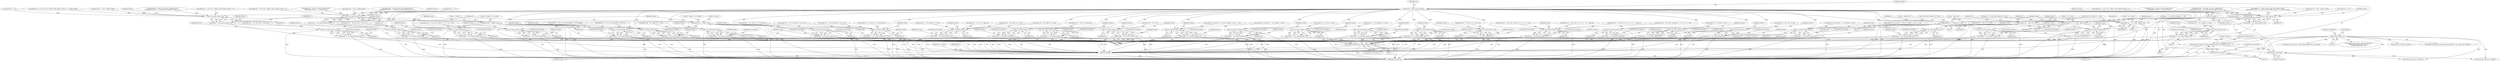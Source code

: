 digraph "0_radare2_f41e941341e44aa86edd4483c4487ec09a074257@API" {
"1000363" [label="(Call,strasm = strdup (op->buf_asm))"];
"1000365" [label="(Call,strdup (op->buf_asm))"];
"1000348" [label="(Call,strncpy (op->buf_asm, dalvik_opcodes[i].name, sizeof (op->buf_asm) - 1))"];
"1000155" [label="(Call,op->buf_asm[0] = 0)"];
"1000357" [label="(Call,sizeof (op->buf_asm) - 1)"];
"1000409" [label="(Call,r_str_concat (strasm, str))"];
"1000407" [label="(Call,strasm = r_str_concat (strasm, str))"];
"1002026" [label="(Call,strncpy (op->buf_asm, strasm, sizeof (op->buf_asm) - 1))"];
"1002088" [label="(Call,free (strasm))"];
"1000439" [label="(Call,r_str_concat (strasm, str))"];
"1000437" [label="(Call,strasm = r_str_concat (strasm, str))"];
"1000473" [label="(Call,r_str_concat (strasm, str))"];
"1000471" [label="(Call,strasm = r_str_concat (strasm, str))"];
"1000491" [label="(Call,r_str_concat (strasm, str))"];
"1000489" [label="(Call,strasm = r_str_concat (strasm, str))"];
"1000519" [label="(Call,r_str_concat (strasm, str))"];
"1000517" [label="(Call,strasm = r_str_concat (strasm, str))"];
"1000551" [label="(Call,r_str_concat (strasm, str))"];
"1000549" [label="(Call,strasm = r_str_concat (strasm, str))"];
"1000614" [label="(Call,r_str_concat (strasm, str))"];
"1000612" [label="(Call,strasm = r_str_concat (strasm, str))"];
"1000669" [label="(Call,r_str_concat (strasm, str))"];
"1000667" [label="(Call,strasm = r_str_concat (strasm, str))"];
"1000747" [label="(Call,r_str_concat (strasm, str))"];
"1000745" [label="(Call,strasm = r_str_concat (strasm, str))"];
"1000781" [label="(Call,r_str_concat (strasm, str))"];
"1000779" [label="(Call,strasm = r_str_concat (strasm, str))"];
"1000815" [label="(Call,r_str_concat (strasm, str))"];
"1000813" [label="(Call,strasm = r_str_concat (strasm, str))"];
"1000855" [label="(Call,r_str_concat (strasm, str))"];
"1000853" [label="(Call,strasm = r_str_concat (strasm, str))"];
"1000869" [label="(Call,r_str_concat (strasm, str))"];
"1000867" [label="(Call,strasm = r_str_concat (strasm, str))"];
"1000889" [label="(Call,r_str_concat (strasm, str))"];
"1000887" [label="(Call,strasm = r_str_concat (strasm, str))"];
"1000916" [label="(Call,r_str_concat (strasm, str))"];
"1000914" [label="(Call,strasm = r_str_concat (strasm, str))"];
"1000948" [label="(Call,r_str_concat (strasm, str))"];
"1000946" [label="(Call,strasm = r_str_concat (strasm, str))"];
"1000984" [label="(Call,r_str_concat (strasm, str))"];
"1000982" [label="(Call,strasm = r_str_concat (strasm, str))"];
"1001023" [label="(Call,r_str_concat (strasm, str))"];
"1001021" [label="(Call,strasm = r_str_concat (strasm, str))"];
"1001139" [label="(Call,r_str_concat (strasm, str))"];
"1001137" [label="(Call,strasm = r_str_concat (strasm, str))"];
"1001148" [label="(Call,r_str_concat (strasm, str))"];
"1001146" [label="(Call,strasm = r_str_concat (strasm, str))"];
"1001142" [label="(Call,sprintf (str, \", [%04x]\", vB))"];
"1001195" [label="(Call,r_str_concat (strasm, str))"];
"1001193" [label="(Call,strasm = r_str_concat (strasm, str))"];
"1001310" [label="(Call,r_str_concat (strasm, str))"];
"1001308" [label="(Call,strasm = r_str_concat (strasm, str))"];
"1001319" [label="(Call,r_str_concat (strasm, str))"];
"1001317" [label="(Call,strasm = r_str_concat (strasm, str))"];
"1001313" [label="(Call,sprintf (str, \", [%04x]\", vB))"];
"1001436" [label="(Call,r_str_concat (strasm, str))"];
"1001434" [label="(Call,strasm = r_str_concat (strasm, str))"];
"1001496" [label="(Call,r_str_concat (strasm, str))"];
"1001494" [label="(Call,strasm = r_str_concat (strasm, str))"];
"1001540" [label="(Call,r_str_concat (strasm, str))"];
"1001538" [label="(Call,strasm = r_str_concat (strasm, str))"];
"1001635" [label="(Call,r_str_concat (strasm, str))"];
"1001633" [label="(Call,strasm = r_str_concat (strasm, str))"];
"1001693" [label="(Call,r_str_concat (strasm, str))"];
"1001691" [label="(Call,strasm = r_str_concat (strasm, str))"];
"1001800" [label="(Call,r_str_concat (strasm, str))"];
"1001798" [label="(Call,strasm = r_str_concat (strasm, str))"];
"1001948" [label="(Call,r_str_concat (strasm, str))"];
"1001946" [label="(Call,strasm = r_str_concat (strasm, str))"];
"1002002" [label="(Call,r_str_concat (strasm, str))"];
"1002000" [label="(Call,strasm = r_str_concat (strasm, str))"];
"1001967" [label="(Call,sprintf (str, \", %s ; 0x%x\", flag_str, vB))"];
"1001974" [label="(Call,sprintf (str, \", class+%i\", vB))"];
"1001989" [label="(Call,sprintf (str, \", %s ; 0x%x\", flag_str, vB))"];
"1001996" [label="(Call,sprintf (str, \", method+%i\", vB))"];
"1002015" [label="(Call,free (strasm))"];
"1000919" [label="(ControlStructure,break;)"];
"1001969" [label="(Literal,\", %s ; 0x%x\")"];
"1001196" [label="(Identifier,strasm)"];
"1000784" [label="(ControlStructure,break;)"];
"1000349" [label="(Call,op->buf_asm)"];
"1000362" [label="(Literal,1)"];
"1001695" [label="(Identifier,str)"];
"1000522" [label="(ControlStructure,break;)"];
"1000212" [label="(Call,sprintf (op->buf_asm, \"packed-switch-payload %d, %d\", array_size, first_key))"];
"1001319" [label="(Call,r_str_concat (strasm, str))"];
"1001976" [label="(Literal,\", class+%i\")"];
"1001144" [label="(Literal,\", [%04x]\")"];
"1002027" [label="(Call,op->buf_asm)"];
"1001197" [label="(Identifier,str)"];
"1001138" [label="(Identifier,strasm)"];
"1002025" [label="(Block,)"];
"1000671" [label="(Identifier,str)"];
"1001137" [label="(Call,strasm = r_str_concat (strasm, str))"];
"1001498" [label="(Identifier,str)"];
"1001436" [label="(Call,r_str_concat (strasm, str))"];
"1000817" [label="(Identifier,str)"];
"1000156" [label="(Call,op->buf_asm[0])"];
"1000858" [label="(ControlStructure,break;)"];
"1001992" [label="(Identifier,flag_str)"];
"1000855" [label="(Call,r_str_concat (strasm, str))"];
"1000494" [label="(ControlStructure,break;)"];
"1000747" [label="(Call,r_str_concat (strasm, str))"];
"1001025" [label="(Identifier,str)"];
"1001211" [label="(Call,vB = (buf[3] << 8) | buf[2])"];
"1001480" [label="(Call,sprintf (str, \" v%i, v%i, [obj+%04x]\", vA, vB, vC))"];
"1000441" [label="(Identifier,str)"];
"1002092" [label="(MethodReturn,static int)"];
"1001314" [label="(Identifier,str)"];
"1000410" [label="(Identifier,strasm)"];
"1000402" [label="(Call,sprintf (str, \" v%i, v%i\", vA, vB))"];
"1001970" [label="(Identifier,flag_str)"];
"1001997" [label="(Identifier,str)"];
"1001315" [label="(Literal,\", [%04x]\")"];
"1000950" [label="(Identifier,str)"];
"1001316" [label="(Identifier,vB)"];
"1001755" [label="(Call,sprintf (str, \" {v%i..v%i}, class+%i\", vC, vC + vA - 1, vB))"];
"1001320" [label="(Identifier,strasm)"];
"1001437" [label="(Identifier,strasm)"];
"1000814" [label="(Identifier,strasm)"];
"1000867" [label="(Call,strasm = r_str_concat (strasm, str))"];
"1001310" [label="(Call,r_str_concat (strasm, str))"];
"1000948" [label="(Call,r_str_concat (strasm, str))"];
"1000982" [label="(Call,strasm = r_str_concat (strasm, str))"];
"1000780" [label="(Identifier,strasm)"];
"1001195" [label="(Call,r_str_concat (strasm, str))"];
"1000946" [label="(Call,strasm = r_str_concat (strasm, str))"];
"1001602" [label="(Call,sprintf (str, \" v%i, v%i, class+%i\", vA, vB, vC))"];
"1000818" [label="(ControlStructure,break;)"];
"1001694" [label="(Identifier,strasm)"];
"1001405" [label="(Call,sprintf (str, \" v%i, %s\", vA, flag_str))"];
"1001943" [label="(Call,sprintf (str, \" {}\"))"];
"1000669" [label="(Call,r_str_concat (strasm, str))"];
"1000985" [label="(Identifier,strasm)"];
"1002004" [label="(Identifier,str)"];
"1000887" [label="(Call,strasm = r_str_concat (strasm, str))"];
"1002051" [label="(Call,strcpy (op->buf_asm , \"invalid\"))"];
"1000352" [label="(Call,dalvik_opcodes[i].name)"];
"1001949" [label="(Identifier,strasm)"];
"1001974" [label="(Call,sprintf (str, \", class+%i\", vB))"];
"1001801" [label="(Identifier,strasm)"];
"1001024" [label="(Identifier,strasm)"];
"1001696" [label="(ControlStructure,break;)"];
"1001434" [label="(Call,strasm = r_str_concat (strasm, str))"];
"1001037" [label="(Call,vB = (buf[3] << 8) | buf[2])"];
"1000512" [label="(Call,sprintf (str, \" v%i, %#x\", vA, vB))"];
"1000983" [label="(Identifier,strasm)"];
"1001140" [label="(Identifier,strasm)"];
"1001275" [label="(Call,sprintf (str, \" {v%i, v%i, v%i, v%i}\", buf[4] & 0x0f,\n \t\t\t\t\t\t(buf[4] & 0xf0) >> 4, buf[5] & 0x0f, (buf[5] & 0xf0) >> 4))"];
"1001743" [label="(Call,sprintf (str, \" {v%i..v%i}, %s\", vC, vC + vA - 1, flag_str))"];
"1000247" [label="(Call,sprintf (op->buf_asm, \"sparse-switch-payload %d\", array_size))"];
"1000617" [label="(ControlStructure,break;)"];
"1001311" [label="(Identifier,strasm)"];
"1002005" [label="(ControlStructure,break;)"];
"1000473" [label="(Call,r_str_concat (strasm, str))"];
"1000593" [label="(Call,snprintf (str, sizeof (str), \" v%i:v%i, 0x%08x\", vA, vA + 1, vB))"];
"1001142" [label="(Call,sprintf (str, \", [%04x]\", vB))"];
"1001539" [label="(Identifier,strasm)"];
"1001309" [label="(Identifier,strasm)"];
"1001973" [label="(Block,)"];
"1002089" [label="(Identifier,strasm)"];
"1000947" [label="(Identifier,strasm)"];
"1001021" [label="(Call,strasm = r_str_concat (strasm, str))"];
"1001304" [label="(Call,sprintf (str, \" {}\"))"];
"1001105" [label="(Call,sprintf (str, \" {v%i, v%i, v%i, v%i}\", buf[4] & 0x0f,\n \t\t\t\t\t\t(buf[4] & 0xf0) >> 4, buf[5] & 0x0f, (buf[5] & 0xf0) >> 4))"];
"1001841" [label="(Call,sprintf (str, \" {v%i, v%i}\", buf[4] & 0x0f, (buf[4] & 0xf0) >> 4))"];
"1001633" [label="(Call,strasm = r_str_concat (strasm, str))"];
"1000890" [label="(Identifier,strasm)"];
"1001318" [label="(Identifier,strasm)"];
"1001151" [label="(ControlStructure,break;)"];
"1002002" [label="(Call,r_str_concat (strasm, str))"];
"1000605" [label="(Call,snprintf (str, sizeof (str), \" v%i, 0x%08x\", vA, vB))"];
"1001692" [label="(Identifier,strasm)"];
"1002001" [label="(Identifier,strasm)"];
"1000340" [label="(Call,strasm = NULL)"];
"1000520" [label="(Identifier,strasm)"];
"1000432" [label="(Call,sprintf (str, \" v%i, v%i\", vA, vB))"];
"1000161" [label="(Literal,0)"];
"1001022" [label="(Identifier,strasm)"];
"1001435" [label="(Identifier,strasm)"];
"1000672" [label="(ControlStructure,break;)"];
"1000309" [label="(Call,snprintf (op->buf_asm, sizeof (op->buf_asm),\n\t\t\t\t\t\"fill-array-data-payload %d, %d\",\n\t\t\t\t\telem_width, array_size))"];
"1001693" [label="(Call,r_str_concat (strasm, str))"];
"1000816" [label="(Identifier,strasm)"];
"1000492" [label="(Identifier,strasm)"];
"1000918" [label="(Identifier,str)"];
"1001398" [label="(Call,sprintf (str, \" v%i, class+%i\", vA, vB))"];
"1001776" [label="(Call,sprintf (str, \" {v%i..v%i}, %s\", vC, vC + vA - 1, flag_str))"];
"1000853" [label="(Call,strasm = r_str_concat (strasm, str))"];
"1000489" [label="(Call,strasm = r_str_concat (strasm, str))"];
"1000544" [label="(Call,sprintf (str, \" v%i, %#04hx\", vA, sB))"];
"1000917" [label="(Identifier,strasm)"];
"1001858" [label="(Call,sprintf (str, \" {v%i, v%i, v%i}\", buf[4] & 0x0f,\n \t\t\t\t\t\t\t(buf[4] & 0xf0) >> 4, buf[5] & 0x0f))"];
"1002040" [label="(Identifier,op)"];
"1001798" [label="(Call,strasm = r_str_concat (strasm, str))"];
"1000872" [label="(ControlStructure,break;)"];
"1001494" [label="(Call,strasm = r_str_concat (strasm, str))"];
"1000847" [label="(Call,sprintf (str, \" v%i, v%i, %#x\", vA, vB, vC))"];
"1001996" [label="(Call,sprintf (str, \", method+%i\", vB))"];
"1002010" [label="(Call,strcpy (op->buf_asm, \"invalid \"))"];
"1001989" [label="(Call,sprintf (str, \", %s ; 0x%x\", flag_str, vB))"];
"1000407" [label="(Call,strasm = r_str_concat (strasm, str))"];
"1001800" [label="(Call,r_str_concat (strasm, str))"];
"1001066" [label="(Call,sprintf (str, \" {v%i, v%i}\", buf[4] & 0x0f, (buf[4] & 0xf0) >> 4))"];
"1000869" [label="(Call,r_str_concat (strasm, str))"];
"1001803" [label="(ControlStructure,break;)"];
"1001993" [label="(Identifier,vB)"];
"1001236" [label="(Call,sprintf (str, \" {v%i, v%i}\", buf[4] & 0x0f, (buf[4] & 0xf0) >> 4))"];
"1000365" [label="(Call,strdup (op->buf_asm))"];
"1002003" [label="(Identifier,strasm)"];
"1000438" [label="(Identifier,strasm)"];
"1000614" [label="(Call,r_str_concat (strasm, str))"];
"1000807" [label="(Call,sprintf (str, \" v%i, v%i, %#x\", vA, vB, vC))"];
"1001134" [label="(Call,sprintf (str, \" {}\"))"];
"1001542" [label="(Identifier,str)"];
"1000748" [label="(Identifier,strasm)"];
"1000889" [label="(Call,r_str_concat (strasm, str))"];
"1001531" [label="(Call,sprintf (str, \" v%i, thing+%i\", vA, vB))"];
"1000670" [label="(Identifier,strasm)"];
"1000854" [label="(Identifier,strasm)"];
"1000521" [label="(Identifier,str)"];
"1001684" [label="(Call,sprintf (str, \" v%i, string+%i\", vA, vB))"];
"1001497" [label="(Identifier,strasm)"];
"1001308" [label="(Call,strasm = r_str_concat (strasm, str))"];
"1000914" [label="(Call,strasm = r_str_concat (strasm, str))"];
"1001947" [label="(Identifier,strasm)"];
"1000648" [label="(Call,snprintf (str, sizeof (str), \" v%i:v%i, 0x%08x\", vA, vA + 1, vB))"];
"1000987" [label="(ControlStructure,break;)"];
"1000348" [label="(Call,strncpy (op->buf_asm, dalvik_opcodes[i].name, sizeof (op->buf_asm) - 1))"];
"1000779" [label="(Call,strasm = r_str_concat (strasm, str))"];
"1000370" [label="(Identifier,size)"];
"1000870" [label="(Identifier,strasm)"];
"1001422" [label="(Call,sprintf (str, \" v%i, field+%i\", vA, vB))"];
"1000437" [label="(Call,strasm = r_str_concat (strasm, str))"];
"1001439" [label="(ControlStructure,break;)"];
"1001635" [label="(Call,r_str_concat (strasm, str))"];
"1000490" [label="(Identifier,strasm)"];
"1000783" [label="(Identifier,str)"];
"1000491" [label="(Call,r_str_concat (strasm, str))"];
"1000475" [label="(Identifier,str)"];
"1000891" [label="(Identifier,str)"];
"1001429" [label="(Call,sprintf (str, \" v%i, %s\", vA, flag_str))"];
"1001958" [label="(Call,flag_str = R_ASM_GET_NAME (a, 'c', vB))"];
"1000813" [label="(Call,strasm = r_str_concat (strasm, str))"];
"1002030" [label="(Identifier,strasm)"];
"1000749" [label="(Identifier,str)"];
"1001147" [label="(Identifier,strasm)"];
"1001975" [label="(Identifier,str)"];
"1001193" [label="(Call,strasm = r_str_concat (strasm, str))"];
"1001954" [label="(Identifier,buf)"];
"1001999" [label="(Identifier,vB)"];
"1000531" [label="(Block,)"];
"1001967" [label="(Call,sprintf (str, \", %s ; 0x%x\", flag_str, vB))"];
"1000781" [label="(Call,r_str_concat (strasm, str))"];
"1000517" [label="(Call,strasm = r_str_concat (strasm, str))"];
"1001691" [label="(Call,strasm = r_str_concat (strasm, str))"];
"1000155" [label="(Call,op->buf_asm[0] = 0)"];
"1000553" [label="(Identifier,str)"];
"1000485" [label="(Call,sprintf (str, \" v%i\", vA))"];
"1002017" [label="(Call,strasm = NULL)"];
"1000856" [label="(Identifier,strasm)"];
"1002031" [label="(Call,sizeof (op->buf_asm) - 1)"];
"1001146" [label="(Call,strasm = r_str_concat (strasm, str))"];
"1000949" [label="(Identifier,strasm)"];
"1001150" [label="(Identifier,str)"];
"1000474" [label="(Identifier,strasm)"];
"1001083" [label="(Call,sprintf (str, \" {v%i, v%i, v%i}\", buf[4] & 0x0f, (buf[4] & 0xf0) >> 4, buf[5] & 0x0f))"];
"1000915" [label="(Identifier,strasm)"];
"1001194" [label="(Identifier,strasm)"];
"1000984" [label="(Call,r_str_concat (strasm, str))"];
"1001253" [label="(Call,sprintf (str, \" {v%i, v%i, v%i}\", buf[4] & 0x0f,\n \t\t\t\t\t\t(buf[4] & 0xf0) >> 4, buf[5] & 0x0f))"];
"1000409" [label="(Call,r_str_concat (strasm, str))"];
"1001226" [label="(Call,sprintf (str, \" {v%i}\", buf[4] & 0x0f))"];
"1001499" [label="(ControlStructure,break;)"];
"1000888" [label="(Identifier,strasm)"];
"1001183" [label="(Call,sprintf (str, \" {v%i..v%i}, [%04x]\", vC, vC + vA - 1, vB))"];
"1000554" [label="(ControlStructure,break;)"];
"1001026" [label="(ControlStructure,break;)"];
"1001634" [label="(Identifier,strasm)"];
"1000127" [label="(Block,)"];
"1001788" [label="(Call,sprintf (str, \" {v%i..v%i}, method+%i\", vC, vC + vA - 1, vB))"];
"1000549" [label="(Call,strasm = r_str_concat (strasm, str))"];
"1001991" [label="(Literal,\", %s ; 0x%x\")"];
"1001361" [label="(Call,sprintf (str, \" v%i, string+%i\", vA, vB))"];
"1002015" [label="(Call,free (strasm))"];
"1000613" [label="(Identifier,strasm)"];
"1001946" [label="(Call,strasm = r_str_concat (strasm, str))"];
"1001971" [label="(Identifier,vB)"];
"1002016" [label="(Identifier,strasm)"];
"1000476" [label="(ControlStructure,break;)"];
"1001056" [label="(Call,sprintf (str, \" {v%i}\", buf[4] & 0x0f))"];
"1001968" [label="(Identifier,str)"];
"1000347" [label="(Block,)"];
"1001313" [label="(Call,sprintf (str, \", [%04x]\", vB))"];
"1000358" [label="(Call,sizeof (op->buf_asm))"];
"1000408" [label="(Identifier,strasm)"];
"1001541" [label="(Identifier,strasm)"];
"1001988" [label="(Block,)"];
"1000815" [label="(Call,r_str_concat (strasm, str))"];
"1001540" [label="(Call,r_str_concat (strasm, str))"];
"1000745" [label="(Call,strasm = r_str_concat (strasm, str))"];
"1002091" [label="(Identifier,size)"];
"1001317" [label="(Call,strasm = r_str_concat (strasm, str))"];
"1001495" [label="(Identifier,strasm)"];
"1001148" [label="(Call,r_str_concat (strasm, str))"];
"1001198" [label="(ControlStructure,break;)"];
"1000916" [label="(Call,r_str_concat (strasm, str))"];
"1001627" [label="(Call,sprintf (str, \" v%i, v%i, field+%i\", vA, vB, vC))"];
"1000519" [label="(Call,r_str_concat (strasm, str))"];
"1000612" [label="(Call,strasm = r_str_concat (strasm, str))"];
"1000364" [label="(Identifier,strasm)"];
"1000667" [label="(Call,strasm = r_str_concat (strasm, str))"];
"1000439" [label="(Call,r_str_concat (strasm, str))"];
"1001538" [label="(Call,strasm = r_str_concat (strasm, str))"];
"1000382" [label="(Block,)"];
"1001966" [label="(Block,)"];
"1002026" [label="(Call,strncpy (op->buf_asm, strasm, sizeof (op->buf_asm) - 1))"];
"1002000" [label="(Call,strasm = r_str_concat (strasm, str))"];
"1000750" [label="(ControlStructure,break;)"];
"1001141" [label="(Identifier,str)"];
"1001880" [label="(Call,sprintf (str, \" {v%i, v%i, v%i, v%i}\", buf[4] & 0x0f,\n \t\t\t\t\t\t\t(buf[4] & 0xf0) >> 4, buf[5] & 0x0f, (buf[5] & 0xf0) >> 4))"];
"1000857" [label="(Identifier,str)"];
"1001909" [label="(Call,sprintf (str, \" {v%i, v%i, v%i, v%i, v%i}\", buf[4] & 0x0f,\n \t\t\t\t\t\t\t(buf[4] & 0xf0) >> 4, buf[5] & 0x0f, (buf[5] & 0xf0) >> 4, buf[1] & 0x0f))"];
"1000411" [label="(Identifier,str)"];
"1000552" [label="(Identifier,strasm)"];
"1001312" [label="(Identifier,str)"];
"1001982" [label="(Call,R_ASM_GET_NAME (a, 'm', vB))"];
"1000868" [label="(Identifier,strasm)"];
"1001438" [label="(Identifier,str)"];
"1001950" [label="(Identifier,str)"];
"1000660" [label="(Call,snprintf (str, sizeof (str), \" v%i, 0x%08x\", vA, vB))"];
"1002062" [label="(Call,strcpy (op->buf_asm, \"invalid \"))"];
"1000518" [label="(Identifier,strasm)"];
"1001594" [label="(Call,sprintf (str, \" v%i, v%i, %s\", vA, vB, flag_str))"];
"1001638" [label="(ControlStructure,break;)"];
"1001802" [label="(Identifier,str)"];
"1000165" [label="(Identifier,buf)"];
"1000466" [label="(Call,sprintf (str, \" v%i, v%i\", vA, vB))"];
"1000871" [label="(Identifier,str)"];
"1000471" [label="(Call,strasm = r_str_concat (strasm, str))"];
"1000616" [label="(Identifier,str)"];
"1001831" [label="(Call,sprintf (str, \" {v%i}\", buf[4] & 0x0f))"];
"1001145" [label="(Identifier,vB)"];
"1001995" [label="(Block,)"];
"1001023" [label="(Call,r_str_concat (strasm, str))"];
"1000892" [label="(ControlStructure,break;)"];
"1001998" [label="(Literal,\", method+%i\")"];
"1000951" [label="(ControlStructure,break;)"];
"1000472" [label="(Identifier,strasm)"];
"1001139" [label="(Call,r_str_concat (strasm, str))"];
"1000782" [label="(Identifier,strasm)"];
"1000986" [label="(Identifier,str)"];
"1001980" [label="(Call,flag_str = R_ASM_GET_NAME (a, 'm', vB))"];
"1001488" [label="(Call,sprintf (str, \" v%i, v%i, [0x%\"PFMT64x\"]\", vA, vB, offset))"];
"1001990" [label="(Identifier,str)"];
"1001321" [label="(Identifier,str)"];
"1001948" [label="(Call,r_str_concat (strasm, str))"];
"1000551" [label="(Call,r_str_concat (strasm, str))"];
"1001496" [label="(Call,r_str_concat (strasm, str))"];
"1000493" [label="(Identifier,str)"];
"1001143" [label="(Identifier,str)"];
"1001977" [label="(Identifier,vB)"];
"1000746" [label="(Identifier,strasm)"];
"1000550" [label="(Identifier,strasm)"];
"1001636" [label="(Identifier,strasm)"];
"1000412" [label="(ControlStructure,break;)"];
"1000440" [label="(Identifier,strasm)"];
"1000357" [label="(Call,sizeof (op->buf_asm) - 1)"];
"1001322" [label="(ControlStructure,break;)"];
"1001637" [label="(Identifier,str)"];
"1002088" [label="(Call,free (strasm))"];
"1001619" [label="(Call,sprintf (str, \" v%i, v%i, %s\", vA, vB, flag_str))"];
"1000668" [label="(Identifier,strasm)"];
"1001799" [label="(Identifier,strasm)"];
"1001960" [label="(Call,R_ASM_GET_NAME (a, 'c', vB))"];
"1000442" [label="(ControlStructure,break;)"];
"1001149" [label="(Identifier,strasm)"];
"1002018" [label="(Identifier,strasm)"];
"1000363" [label="(Call,strasm = strdup (op->buf_asm))"];
"1000615" [label="(Identifier,strasm)"];
"1001543" [label="(ControlStructure,break;)"];
"1000773" [label="(Call,sprintf (str, \" v%i, v%i, v%i\", vA, vB, vC))"];
"1000366" [label="(Call,op->buf_asm)"];
"1000363" -> "1000347"  [label="AST: "];
"1000363" -> "1000365"  [label="CFG: "];
"1000364" -> "1000363"  [label="AST: "];
"1000365" -> "1000363"  [label="AST: "];
"1000370" -> "1000363"  [label="CFG: "];
"1000363" -> "1002092"  [label="DDG: "];
"1000365" -> "1000363"  [label="DDG: "];
"1000363" -> "1000409"  [label="DDG: "];
"1000363" -> "1000439"  [label="DDG: "];
"1000363" -> "1000473"  [label="DDG: "];
"1000363" -> "1000491"  [label="DDG: "];
"1000363" -> "1000519"  [label="DDG: "];
"1000363" -> "1000551"  [label="DDG: "];
"1000363" -> "1000614"  [label="DDG: "];
"1000363" -> "1000669"  [label="DDG: "];
"1000363" -> "1000747"  [label="DDG: "];
"1000363" -> "1000781"  [label="DDG: "];
"1000363" -> "1000815"  [label="DDG: "];
"1000363" -> "1000855"  [label="DDG: "];
"1000363" -> "1000869"  [label="DDG: "];
"1000363" -> "1000889"  [label="DDG: "];
"1000363" -> "1000916"  [label="DDG: "];
"1000363" -> "1000948"  [label="DDG: "];
"1000363" -> "1000984"  [label="DDG: "];
"1000363" -> "1001023"  [label="DDG: "];
"1000363" -> "1001139"  [label="DDG: "];
"1000363" -> "1001195"  [label="DDG: "];
"1000363" -> "1001310"  [label="DDG: "];
"1000363" -> "1001436"  [label="DDG: "];
"1000363" -> "1001496"  [label="DDG: "];
"1000363" -> "1001540"  [label="DDG: "];
"1000363" -> "1001635"  [label="DDG: "];
"1000363" -> "1001693"  [label="DDG: "];
"1000363" -> "1001800"  [label="DDG: "];
"1000363" -> "1001948"  [label="DDG: "];
"1000363" -> "1002015"  [label="DDG: "];
"1000363" -> "1002026"  [label="DDG: "];
"1000363" -> "1002088"  [label="DDG: "];
"1000365" -> "1000366"  [label="CFG: "];
"1000366" -> "1000365"  [label="AST: "];
"1000348" -> "1000365"  [label="DDG: "];
"1000155" -> "1000365"  [label="DDG: "];
"1000365" -> "1002010"  [label="DDG: "];
"1000365" -> "1002051"  [label="DDG: "];
"1000348" -> "1000347"  [label="AST: "];
"1000348" -> "1000357"  [label="CFG: "];
"1000349" -> "1000348"  [label="AST: "];
"1000352" -> "1000348"  [label="AST: "];
"1000357" -> "1000348"  [label="AST: "];
"1000364" -> "1000348"  [label="CFG: "];
"1000348" -> "1002092"  [label="DDG: "];
"1000348" -> "1002092"  [label="DDG: "];
"1000348" -> "1002092"  [label="DDG: "];
"1000155" -> "1000348"  [label="DDG: "];
"1000357" -> "1000348"  [label="DDG: "];
"1000155" -> "1000127"  [label="AST: "];
"1000155" -> "1000161"  [label="CFG: "];
"1000156" -> "1000155"  [label="AST: "];
"1000161" -> "1000155"  [label="AST: "];
"1000165" -> "1000155"  [label="CFG: "];
"1000155" -> "1002092"  [label="DDG: "];
"1000155" -> "1000212"  [label="DDG: "];
"1000155" -> "1000247"  [label="DDG: "];
"1000155" -> "1000309"  [label="DDG: "];
"1000155" -> "1002010"  [label="DDG: "];
"1000155" -> "1002026"  [label="DDG: "];
"1000155" -> "1002051"  [label="DDG: "];
"1000155" -> "1002062"  [label="DDG: "];
"1000357" -> "1000362"  [label="CFG: "];
"1000358" -> "1000357"  [label="AST: "];
"1000362" -> "1000357"  [label="AST: "];
"1000409" -> "1000407"  [label="AST: "];
"1000409" -> "1000411"  [label="CFG: "];
"1000410" -> "1000409"  [label="AST: "];
"1000411" -> "1000409"  [label="AST: "];
"1000407" -> "1000409"  [label="CFG: "];
"1000409" -> "1002092"  [label="DDG: "];
"1000409" -> "1000407"  [label="DDG: "];
"1000409" -> "1000407"  [label="DDG: "];
"1000402" -> "1000409"  [label="DDG: "];
"1000407" -> "1000382"  [label="AST: "];
"1000408" -> "1000407"  [label="AST: "];
"1000412" -> "1000407"  [label="CFG: "];
"1000407" -> "1002092"  [label="DDG: "];
"1000407" -> "1002026"  [label="DDG: "];
"1000407" -> "1002088"  [label="DDG: "];
"1002026" -> "1002025"  [label="AST: "];
"1002026" -> "1002031"  [label="CFG: "];
"1002027" -> "1002026"  [label="AST: "];
"1002030" -> "1002026"  [label="AST: "];
"1002031" -> "1002026"  [label="AST: "];
"1002040" -> "1002026"  [label="CFG: "];
"1002026" -> "1002092"  [label="DDG: "];
"1000779" -> "1002026"  [label="DDG: "];
"1001317" -> "1002026"  [label="DDG: "];
"1001494" -> "1002026"  [label="DDG: "];
"1000813" -> "1002026"  [label="DDG: "];
"1000517" -> "1002026"  [label="DDG: "];
"1001538" -> "1002026"  [label="DDG: "];
"1000853" -> "1002026"  [label="DDG: "];
"1001146" -> "1002026"  [label="DDG: "];
"1000914" -> "1002026"  [label="DDG: "];
"1001021" -> "1002026"  [label="DDG: "];
"1001193" -> "1002026"  [label="DDG: "];
"1000549" -> "1002026"  [label="DDG: "];
"1002017" -> "1002026"  [label="DDG: "];
"1000471" -> "1002026"  [label="DDG: "];
"1000667" -> "1002026"  [label="DDG: "];
"1000612" -> "1002026"  [label="DDG: "];
"1002000" -> "1002026"  [label="DDG: "];
"1001633" -> "1002026"  [label="DDG: "];
"1000437" -> "1002026"  [label="DDG: "];
"1000745" -> "1002026"  [label="DDG: "];
"1001434" -> "1002026"  [label="DDG: "];
"1000982" -> "1002026"  [label="DDG: "];
"1000946" -> "1002026"  [label="DDG: "];
"1000887" -> "1002026"  [label="DDG: "];
"1000867" -> "1002026"  [label="DDG: "];
"1000489" -> "1002026"  [label="DDG: "];
"1001798" -> "1002026"  [label="DDG: "];
"1001691" -> "1002026"  [label="DDG: "];
"1002031" -> "1002026"  [label="DDG: "];
"1002026" -> "1002088"  [label="DDG: "];
"1002088" -> "1000127"  [label="AST: "];
"1002088" -> "1002089"  [label="CFG: "];
"1002089" -> "1002088"  [label="AST: "];
"1002091" -> "1002088"  [label="CFG: "];
"1002088" -> "1002092"  [label="DDG: "];
"1000779" -> "1002088"  [label="DDG: "];
"1001317" -> "1002088"  [label="DDG: "];
"1001494" -> "1002088"  [label="DDG: "];
"1000813" -> "1002088"  [label="DDG: "];
"1000517" -> "1002088"  [label="DDG: "];
"1001538" -> "1002088"  [label="DDG: "];
"1000853" -> "1002088"  [label="DDG: "];
"1001146" -> "1002088"  [label="DDG: "];
"1000914" -> "1002088"  [label="DDG: "];
"1001021" -> "1002088"  [label="DDG: "];
"1000549" -> "1002088"  [label="DDG: "];
"1002017" -> "1002088"  [label="DDG: "];
"1000471" -> "1002088"  [label="DDG: "];
"1000667" -> "1002088"  [label="DDG: "];
"1000612" -> "1002088"  [label="DDG: "];
"1002000" -> "1002088"  [label="DDG: "];
"1001633" -> "1002088"  [label="DDG: "];
"1000437" -> "1002088"  [label="DDG: "];
"1000745" -> "1002088"  [label="DDG: "];
"1001434" -> "1002088"  [label="DDG: "];
"1000982" -> "1002088"  [label="DDG: "];
"1000946" -> "1002088"  [label="DDG: "];
"1000887" -> "1002088"  [label="DDG: "];
"1000867" -> "1002088"  [label="DDG: "];
"1000489" -> "1002088"  [label="DDG: "];
"1001798" -> "1002088"  [label="DDG: "];
"1001691" -> "1002088"  [label="DDG: "];
"1000340" -> "1002088"  [label="DDG: "];
"1001193" -> "1002088"  [label="DDG: "];
"1000439" -> "1000437"  [label="AST: "];
"1000439" -> "1000441"  [label="CFG: "];
"1000440" -> "1000439"  [label="AST: "];
"1000441" -> "1000439"  [label="AST: "];
"1000437" -> "1000439"  [label="CFG: "];
"1000439" -> "1002092"  [label="DDG: "];
"1000439" -> "1000437"  [label="DDG: "];
"1000439" -> "1000437"  [label="DDG: "];
"1000432" -> "1000439"  [label="DDG: "];
"1000437" -> "1000382"  [label="AST: "];
"1000438" -> "1000437"  [label="AST: "];
"1000442" -> "1000437"  [label="CFG: "];
"1000437" -> "1002092"  [label="DDG: "];
"1000473" -> "1000471"  [label="AST: "];
"1000473" -> "1000475"  [label="CFG: "];
"1000474" -> "1000473"  [label="AST: "];
"1000475" -> "1000473"  [label="AST: "];
"1000471" -> "1000473"  [label="CFG: "];
"1000473" -> "1002092"  [label="DDG: "];
"1000473" -> "1000471"  [label="DDG: "];
"1000473" -> "1000471"  [label="DDG: "];
"1000466" -> "1000473"  [label="DDG: "];
"1000471" -> "1000382"  [label="AST: "];
"1000472" -> "1000471"  [label="AST: "];
"1000476" -> "1000471"  [label="CFG: "];
"1000471" -> "1002092"  [label="DDG: "];
"1000491" -> "1000489"  [label="AST: "];
"1000491" -> "1000493"  [label="CFG: "];
"1000492" -> "1000491"  [label="AST: "];
"1000493" -> "1000491"  [label="AST: "];
"1000489" -> "1000491"  [label="CFG: "];
"1000491" -> "1002092"  [label="DDG: "];
"1000491" -> "1000489"  [label="DDG: "];
"1000491" -> "1000489"  [label="DDG: "];
"1000485" -> "1000491"  [label="DDG: "];
"1000489" -> "1000382"  [label="AST: "];
"1000490" -> "1000489"  [label="AST: "];
"1000494" -> "1000489"  [label="CFG: "];
"1000489" -> "1002092"  [label="DDG: "];
"1000519" -> "1000517"  [label="AST: "];
"1000519" -> "1000521"  [label="CFG: "];
"1000520" -> "1000519"  [label="AST: "];
"1000521" -> "1000519"  [label="AST: "];
"1000517" -> "1000519"  [label="CFG: "];
"1000519" -> "1002092"  [label="DDG: "];
"1000519" -> "1000517"  [label="DDG: "];
"1000519" -> "1000517"  [label="DDG: "];
"1000512" -> "1000519"  [label="DDG: "];
"1000517" -> "1000382"  [label="AST: "];
"1000518" -> "1000517"  [label="AST: "];
"1000522" -> "1000517"  [label="CFG: "];
"1000517" -> "1002092"  [label="DDG: "];
"1000551" -> "1000549"  [label="AST: "];
"1000551" -> "1000553"  [label="CFG: "];
"1000552" -> "1000551"  [label="AST: "];
"1000553" -> "1000551"  [label="AST: "];
"1000549" -> "1000551"  [label="CFG: "];
"1000551" -> "1002092"  [label="DDG: "];
"1000551" -> "1000549"  [label="DDG: "];
"1000551" -> "1000549"  [label="DDG: "];
"1000544" -> "1000551"  [label="DDG: "];
"1000549" -> "1000531"  [label="AST: "];
"1000550" -> "1000549"  [label="AST: "];
"1000554" -> "1000549"  [label="CFG: "];
"1000549" -> "1002092"  [label="DDG: "];
"1000614" -> "1000612"  [label="AST: "];
"1000614" -> "1000616"  [label="CFG: "];
"1000615" -> "1000614"  [label="AST: "];
"1000616" -> "1000614"  [label="AST: "];
"1000612" -> "1000614"  [label="CFG: "];
"1000614" -> "1002092"  [label="DDG: "];
"1000614" -> "1000612"  [label="DDG: "];
"1000614" -> "1000612"  [label="DDG: "];
"1000593" -> "1000614"  [label="DDG: "];
"1000605" -> "1000614"  [label="DDG: "];
"1000612" -> "1000382"  [label="AST: "];
"1000613" -> "1000612"  [label="AST: "];
"1000617" -> "1000612"  [label="CFG: "];
"1000612" -> "1002092"  [label="DDG: "];
"1000669" -> "1000667"  [label="AST: "];
"1000669" -> "1000671"  [label="CFG: "];
"1000670" -> "1000669"  [label="AST: "];
"1000671" -> "1000669"  [label="AST: "];
"1000667" -> "1000669"  [label="CFG: "];
"1000669" -> "1002092"  [label="DDG: "];
"1000669" -> "1000667"  [label="DDG: "];
"1000669" -> "1000667"  [label="DDG: "];
"1000660" -> "1000669"  [label="DDG: "];
"1000648" -> "1000669"  [label="DDG: "];
"1000667" -> "1000382"  [label="AST: "];
"1000668" -> "1000667"  [label="AST: "];
"1000672" -> "1000667"  [label="CFG: "];
"1000667" -> "1002092"  [label="DDG: "];
"1000747" -> "1000745"  [label="AST: "];
"1000747" -> "1000749"  [label="CFG: "];
"1000748" -> "1000747"  [label="AST: "];
"1000749" -> "1000747"  [label="AST: "];
"1000745" -> "1000747"  [label="CFG: "];
"1000747" -> "1002092"  [label="DDG: "];
"1000747" -> "1000745"  [label="DDG: "];
"1000747" -> "1000745"  [label="DDG: "];
"1000745" -> "1000382"  [label="AST: "];
"1000746" -> "1000745"  [label="AST: "];
"1000750" -> "1000745"  [label="CFG: "];
"1000745" -> "1002092"  [label="DDG: "];
"1000781" -> "1000779"  [label="AST: "];
"1000781" -> "1000783"  [label="CFG: "];
"1000782" -> "1000781"  [label="AST: "];
"1000783" -> "1000781"  [label="AST: "];
"1000779" -> "1000781"  [label="CFG: "];
"1000781" -> "1002092"  [label="DDG: "];
"1000781" -> "1000779"  [label="DDG: "];
"1000781" -> "1000779"  [label="DDG: "];
"1000773" -> "1000781"  [label="DDG: "];
"1000779" -> "1000382"  [label="AST: "];
"1000780" -> "1000779"  [label="AST: "];
"1000784" -> "1000779"  [label="CFG: "];
"1000779" -> "1002092"  [label="DDG: "];
"1000815" -> "1000813"  [label="AST: "];
"1000815" -> "1000817"  [label="CFG: "];
"1000816" -> "1000815"  [label="AST: "];
"1000817" -> "1000815"  [label="AST: "];
"1000813" -> "1000815"  [label="CFG: "];
"1000815" -> "1002092"  [label="DDG: "];
"1000815" -> "1000813"  [label="DDG: "];
"1000815" -> "1000813"  [label="DDG: "];
"1000807" -> "1000815"  [label="DDG: "];
"1000813" -> "1000382"  [label="AST: "];
"1000814" -> "1000813"  [label="AST: "];
"1000818" -> "1000813"  [label="CFG: "];
"1000813" -> "1002092"  [label="DDG: "];
"1000855" -> "1000853"  [label="AST: "];
"1000855" -> "1000857"  [label="CFG: "];
"1000856" -> "1000855"  [label="AST: "];
"1000857" -> "1000855"  [label="AST: "];
"1000853" -> "1000855"  [label="CFG: "];
"1000855" -> "1002092"  [label="DDG: "];
"1000855" -> "1000853"  [label="DDG: "];
"1000855" -> "1000853"  [label="DDG: "];
"1000847" -> "1000855"  [label="DDG: "];
"1000853" -> "1000382"  [label="AST: "];
"1000854" -> "1000853"  [label="AST: "];
"1000858" -> "1000853"  [label="CFG: "];
"1000853" -> "1002092"  [label="DDG: "];
"1000869" -> "1000867"  [label="AST: "];
"1000869" -> "1000871"  [label="CFG: "];
"1000870" -> "1000869"  [label="AST: "];
"1000871" -> "1000869"  [label="AST: "];
"1000867" -> "1000869"  [label="CFG: "];
"1000869" -> "1002092"  [label="DDG: "];
"1000869" -> "1000867"  [label="DDG: "];
"1000869" -> "1000867"  [label="DDG: "];
"1000867" -> "1000382"  [label="AST: "];
"1000868" -> "1000867"  [label="AST: "];
"1000872" -> "1000867"  [label="CFG: "];
"1000867" -> "1002092"  [label="DDG: "];
"1000889" -> "1000887"  [label="AST: "];
"1000889" -> "1000891"  [label="CFG: "];
"1000890" -> "1000889"  [label="AST: "];
"1000891" -> "1000889"  [label="AST: "];
"1000887" -> "1000889"  [label="CFG: "];
"1000889" -> "1002092"  [label="DDG: "];
"1000889" -> "1000887"  [label="DDG: "];
"1000889" -> "1000887"  [label="DDG: "];
"1000887" -> "1000382"  [label="AST: "];
"1000888" -> "1000887"  [label="AST: "];
"1000892" -> "1000887"  [label="CFG: "];
"1000887" -> "1002092"  [label="DDG: "];
"1000916" -> "1000914"  [label="AST: "];
"1000916" -> "1000918"  [label="CFG: "];
"1000917" -> "1000916"  [label="AST: "];
"1000918" -> "1000916"  [label="AST: "];
"1000914" -> "1000916"  [label="CFG: "];
"1000916" -> "1002092"  [label="DDG: "];
"1000916" -> "1000914"  [label="DDG: "];
"1000916" -> "1000914"  [label="DDG: "];
"1000914" -> "1000382"  [label="AST: "];
"1000915" -> "1000914"  [label="AST: "];
"1000919" -> "1000914"  [label="CFG: "];
"1000914" -> "1002092"  [label="DDG: "];
"1000948" -> "1000946"  [label="AST: "];
"1000948" -> "1000950"  [label="CFG: "];
"1000949" -> "1000948"  [label="AST: "];
"1000950" -> "1000948"  [label="AST: "];
"1000946" -> "1000948"  [label="CFG: "];
"1000948" -> "1002092"  [label="DDG: "];
"1000948" -> "1000946"  [label="DDG: "];
"1000948" -> "1000946"  [label="DDG: "];
"1000946" -> "1000382"  [label="AST: "];
"1000947" -> "1000946"  [label="AST: "];
"1000951" -> "1000946"  [label="CFG: "];
"1000946" -> "1002092"  [label="DDG: "];
"1000984" -> "1000982"  [label="AST: "];
"1000984" -> "1000986"  [label="CFG: "];
"1000985" -> "1000984"  [label="AST: "];
"1000986" -> "1000984"  [label="AST: "];
"1000982" -> "1000984"  [label="CFG: "];
"1000984" -> "1002092"  [label="DDG: "];
"1000984" -> "1000982"  [label="DDG: "];
"1000984" -> "1000982"  [label="DDG: "];
"1000982" -> "1000382"  [label="AST: "];
"1000983" -> "1000982"  [label="AST: "];
"1000987" -> "1000982"  [label="CFG: "];
"1000982" -> "1002092"  [label="DDG: "];
"1001023" -> "1001021"  [label="AST: "];
"1001023" -> "1001025"  [label="CFG: "];
"1001024" -> "1001023"  [label="AST: "];
"1001025" -> "1001023"  [label="AST: "];
"1001021" -> "1001023"  [label="CFG: "];
"1001023" -> "1002092"  [label="DDG: "];
"1001023" -> "1001021"  [label="DDG: "];
"1001023" -> "1001021"  [label="DDG: "];
"1001021" -> "1000382"  [label="AST: "];
"1001022" -> "1001021"  [label="AST: "];
"1001026" -> "1001021"  [label="CFG: "];
"1001021" -> "1002092"  [label="DDG: "];
"1001139" -> "1001137"  [label="AST: "];
"1001139" -> "1001141"  [label="CFG: "];
"1001140" -> "1001139"  [label="AST: "];
"1001141" -> "1001139"  [label="AST: "];
"1001137" -> "1001139"  [label="CFG: "];
"1001139" -> "1001137"  [label="DDG: "];
"1001139" -> "1001137"  [label="DDG: "];
"1001066" -> "1001139"  [label="DDG: "];
"1001134" -> "1001139"  [label="DDG: "];
"1001056" -> "1001139"  [label="DDG: "];
"1001083" -> "1001139"  [label="DDG: "];
"1001105" -> "1001139"  [label="DDG: "];
"1001139" -> "1001142"  [label="DDG: "];
"1001137" -> "1000382"  [label="AST: "];
"1001138" -> "1001137"  [label="AST: "];
"1001143" -> "1001137"  [label="CFG: "];
"1001137" -> "1001148"  [label="DDG: "];
"1001148" -> "1001146"  [label="AST: "];
"1001148" -> "1001150"  [label="CFG: "];
"1001149" -> "1001148"  [label="AST: "];
"1001150" -> "1001148"  [label="AST: "];
"1001146" -> "1001148"  [label="CFG: "];
"1001148" -> "1002092"  [label="DDG: "];
"1001148" -> "1001146"  [label="DDG: "];
"1001148" -> "1001146"  [label="DDG: "];
"1001142" -> "1001148"  [label="DDG: "];
"1001146" -> "1000382"  [label="AST: "];
"1001147" -> "1001146"  [label="AST: "];
"1001151" -> "1001146"  [label="CFG: "];
"1001146" -> "1002092"  [label="DDG: "];
"1001142" -> "1000382"  [label="AST: "];
"1001142" -> "1001145"  [label="CFG: "];
"1001143" -> "1001142"  [label="AST: "];
"1001144" -> "1001142"  [label="AST: "];
"1001145" -> "1001142"  [label="AST: "];
"1001147" -> "1001142"  [label="CFG: "];
"1001142" -> "1002092"  [label="DDG: "];
"1001142" -> "1002092"  [label="DDG: "];
"1001037" -> "1001142"  [label="DDG: "];
"1001195" -> "1001193"  [label="AST: "];
"1001195" -> "1001197"  [label="CFG: "];
"1001196" -> "1001195"  [label="AST: "];
"1001197" -> "1001195"  [label="AST: "];
"1001193" -> "1001195"  [label="CFG: "];
"1001195" -> "1002092"  [label="DDG: "];
"1001195" -> "1001193"  [label="DDG: "];
"1001195" -> "1001193"  [label="DDG: "];
"1001183" -> "1001195"  [label="DDG: "];
"1001193" -> "1000382"  [label="AST: "];
"1001194" -> "1001193"  [label="AST: "];
"1001198" -> "1001193"  [label="CFG: "];
"1001193" -> "1002092"  [label="DDG: "];
"1001310" -> "1001308"  [label="AST: "];
"1001310" -> "1001312"  [label="CFG: "];
"1001311" -> "1001310"  [label="AST: "];
"1001312" -> "1001310"  [label="AST: "];
"1001308" -> "1001310"  [label="CFG: "];
"1001310" -> "1001308"  [label="DDG: "];
"1001310" -> "1001308"  [label="DDG: "];
"1001236" -> "1001310"  [label="DDG: "];
"1001253" -> "1001310"  [label="DDG: "];
"1001275" -> "1001310"  [label="DDG: "];
"1001226" -> "1001310"  [label="DDG: "];
"1001304" -> "1001310"  [label="DDG: "];
"1001310" -> "1001313"  [label="DDG: "];
"1001308" -> "1000382"  [label="AST: "];
"1001309" -> "1001308"  [label="AST: "];
"1001314" -> "1001308"  [label="CFG: "];
"1001308" -> "1001319"  [label="DDG: "];
"1001319" -> "1001317"  [label="AST: "];
"1001319" -> "1001321"  [label="CFG: "];
"1001320" -> "1001319"  [label="AST: "];
"1001321" -> "1001319"  [label="AST: "];
"1001317" -> "1001319"  [label="CFG: "];
"1001319" -> "1002092"  [label="DDG: "];
"1001319" -> "1001317"  [label="DDG: "];
"1001319" -> "1001317"  [label="DDG: "];
"1001313" -> "1001319"  [label="DDG: "];
"1001317" -> "1000382"  [label="AST: "];
"1001318" -> "1001317"  [label="AST: "];
"1001322" -> "1001317"  [label="CFG: "];
"1001317" -> "1002092"  [label="DDG: "];
"1001313" -> "1000382"  [label="AST: "];
"1001313" -> "1001316"  [label="CFG: "];
"1001314" -> "1001313"  [label="AST: "];
"1001315" -> "1001313"  [label="AST: "];
"1001316" -> "1001313"  [label="AST: "];
"1001318" -> "1001313"  [label="CFG: "];
"1001313" -> "1002092"  [label="DDG: "];
"1001313" -> "1002092"  [label="DDG: "];
"1001211" -> "1001313"  [label="DDG: "];
"1001436" -> "1001434"  [label="AST: "];
"1001436" -> "1001438"  [label="CFG: "];
"1001437" -> "1001436"  [label="AST: "];
"1001438" -> "1001436"  [label="AST: "];
"1001434" -> "1001436"  [label="CFG: "];
"1001436" -> "1002092"  [label="DDG: "];
"1001436" -> "1001434"  [label="DDG: "];
"1001436" -> "1001434"  [label="DDG: "];
"1001405" -> "1001436"  [label="DDG: "];
"1001422" -> "1001436"  [label="DDG: "];
"1001398" -> "1001436"  [label="DDG: "];
"1001361" -> "1001436"  [label="DDG: "];
"1001429" -> "1001436"  [label="DDG: "];
"1001434" -> "1000382"  [label="AST: "];
"1001435" -> "1001434"  [label="AST: "];
"1001439" -> "1001434"  [label="CFG: "];
"1001434" -> "1002092"  [label="DDG: "];
"1001496" -> "1001494"  [label="AST: "];
"1001496" -> "1001498"  [label="CFG: "];
"1001497" -> "1001496"  [label="AST: "];
"1001498" -> "1001496"  [label="AST: "];
"1001494" -> "1001496"  [label="CFG: "];
"1001496" -> "1002092"  [label="DDG: "];
"1001496" -> "1001494"  [label="DDG: "];
"1001496" -> "1001494"  [label="DDG: "];
"1001488" -> "1001496"  [label="DDG: "];
"1001480" -> "1001496"  [label="DDG: "];
"1001494" -> "1000382"  [label="AST: "];
"1001495" -> "1001494"  [label="AST: "];
"1001499" -> "1001494"  [label="CFG: "];
"1001494" -> "1002092"  [label="DDG: "];
"1001540" -> "1001538"  [label="AST: "];
"1001540" -> "1001542"  [label="CFG: "];
"1001541" -> "1001540"  [label="AST: "];
"1001542" -> "1001540"  [label="AST: "];
"1001538" -> "1001540"  [label="CFG: "];
"1001540" -> "1002092"  [label="DDG: "];
"1001540" -> "1001538"  [label="DDG: "];
"1001540" -> "1001538"  [label="DDG: "];
"1001531" -> "1001540"  [label="DDG: "];
"1001538" -> "1000382"  [label="AST: "];
"1001539" -> "1001538"  [label="AST: "];
"1001543" -> "1001538"  [label="CFG: "];
"1001538" -> "1002092"  [label="DDG: "];
"1001635" -> "1001633"  [label="AST: "];
"1001635" -> "1001637"  [label="CFG: "];
"1001636" -> "1001635"  [label="AST: "];
"1001637" -> "1001635"  [label="AST: "];
"1001633" -> "1001635"  [label="CFG: "];
"1001635" -> "1002092"  [label="DDG: "];
"1001635" -> "1001633"  [label="DDG: "];
"1001635" -> "1001633"  [label="DDG: "];
"1001619" -> "1001635"  [label="DDG: "];
"1001602" -> "1001635"  [label="DDG: "];
"1001594" -> "1001635"  [label="DDG: "];
"1001627" -> "1001635"  [label="DDG: "];
"1001633" -> "1000382"  [label="AST: "];
"1001634" -> "1001633"  [label="AST: "];
"1001638" -> "1001633"  [label="CFG: "];
"1001633" -> "1002092"  [label="DDG: "];
"1001693" -> "1001691"  [label="AST: "];
"1001693" -> "1001695"  [label="CFG: "];
"1001694" -> "1001693"  [label="AST: "];
"1001695" -> "1001693"  [label="AST: "];
"1001691" -> "1001693"  [label="CFG: "];
"1001693" -> "1002092"  [label="DDG: "];
"1001693" -> "1001691"  [label="DDG: "];
"1001693" -> "1001691"  [label="DDG: "];
"1001684" -> "1001693"  [label="DDG: "];
"1001691" -> "1000382"  [label="AST: "];
"1001692" -> "1001691"  [label="AST: "];
"1001696" -> "1001691"  [label="CFG: "];
"1001691" -> "1002092"  [label="DDG: "];
"1001800" -> "1001798"  [label="AST: "];
"1001800" -> "1001802"  [label="CFG: "];
"1001801" -> "1001800"  [label="AST: "];
"1001802" -> "1001800"  [label="AST: "];
"1001798" -> "1001800"  [label="CFG: "];
"1001800" -> "1002092"  [label="DDG: "];
"1001800" -> "1001798"  [label="DDG: "];
"1001800" -> "1001798"  [label="DDG: "];
"1001755" -> "1001800"  [label="DDG: "];
"1001776" -> "1001800"  [label="DDG: "];
"1001743" -> "1001800"  [label="DDG: "];
"1001788" -> "1001800"  [label="DDG: "];
"1001798" -> "1000382"  [label="AST: "];
"1001799" -> "1001798"  [label="AST: "];
"1001803" -> "1001798"  [label="CFG: "];
"1001798" -> "1002092"  [label="DDG: "];
"1001948" -> "1001946"  [label="AST: "];
"1001948" -> "1001950"  [label="CFG: "];
"1001949" -> "1001948"  [label="AST: "];
"1001950" -> "1001948"  [label="AST: "];
"1001946" -> "1001948"  [label="CFG: "];
"1001948" -> "1001946"  [label="DDG: "];
"1001948" -> "1001946"  [label="DDG: "];
"1001858" -> "1001948"  [label="DDG: "];
"1001841" -> "1001948"  [label="DDG: "];
"1001943" -> "1001948"  [label="DDG: "];
"1001880" -> "1001948"  [label="DDG: "];
"1001831" -> "1001948"  [label="DDG: "];
"1001909" -> "1001948"  [label="DDG: "];
"1001948" -> "1001967"  [label="DDG: "];
"1001948" -> "1001974"  [label="DDG: "];
"1001948" -> "1001989"  [label="DDG: "];
"1001948" -> "1001996"  [label="DDG: "];
"1001946" -> "1000382"  [label="AST: "];
"1001947" -> "1001946"  [label="AST: "];
"1001954" -> "1001946"  [label="CFG: "];
"1001946" -> "1002002"  [label="DDG: "];
"1002002" -> "1002000"  [label="AST: "];
"1002002" -> "1002004"  [label="CFG: "];
"1002003" -> "1002002"  [label="AST: "];
"1002004" -> "1002002"  [label="AST: "];
"1002000" -> "1002002"  [label="CFG: "];
"1002002" -> "1002092"  [label="DDG: "];
"1002002" -> "1002000"  [label="DDG: "];
"1002002" -> "1002000"  [label="DDG: "];
"1001974" -> "1002002"  [label="DDG: "];
"1001989" -> "1002002"  [label="DDG: "];
"1001967" -> "1002002"  [label="DDG: "];
"1001996" -> "1002002"  [label="DDG: "];
"1002000" -> "1000382"  [label="AST: "];
"1002001" -> "1002000"  [label="AST: "];
"1002005" -> "1002000"  [label="CFG: "];
"1002000" -> "1002092"  [label="DDG: "];
"1001967" -> "1001966"  [label="AST: "];
"1001967" -> "1001971"  [label="CFG: "];
"1001968" -> "1001967"  [label="AST: "];
"1001969" -> "1001967"  [label="AST: "];
"1001970" -> "1001967"  [label="AST: "];
"1001971" -> "1001967"  [label="AST: "];
"1002001" -> "1001967"  [label="CFG: "];
"1001967" -> "1002092"  [label="DDG: "];
"1001967" -> "1002092"  [label="DDG: "];
"1001967" -> "1002092"  [label="DDG: "];
"1001958" -> "1001967"  [label="DDG: "];
"1001960" -> "1001967"  [label="DDG: "];
"1001974" -> "1001973"  [label="AST: "];
"1001974" -> "1001977"  [label="CFG: "];
"1001975" -> "1001974"  [label="AST: "];
"1001976" -> "1001974"  [label="AST: "];
"1001977" -> "1001974"  [label="AST: "];
"1002001" -> "1001974"  [label="CFG: "];
"1001974" -> "1002092"  [label="DDG: "];
"1001974" -> "1002092"  [label="DDG: "];
"1001960" -> "1001974"  [label="DDG: "];
"1001989" -> "1001988"  [label="AST: "];
"1001989" -> "1001993"  [label="CFG: "];
"1001990" -> "1001989"  [label="AST: "];
"1001991" -> "1001989"  [label="AST: "];
"1001992" -> "1001989"  [label="AST: "];
"1001993" -> "1001989"  [label="AST: "];
"1002001" -> "1001989"  [label="CFG: "];
"1001989" -> "1002092"  [label="DDG: "];
"1001989" -> "1002092"  [label="DDG: "];
"1001989" -> "1002092"  [label="DDG: "];
"1001980" -> "1001989"  [label="DDG: "];
"1001982" -> "1001989"  [label="DDG: "];
"1001996" -> "1001995"  [label="AST: "];
"1001996" -> "1001999"  [label="CFG: "];
"1001997" -> "1001996"  [label="AST: "];
"1001998" -> "1001996"  [label="AST: "];
"1001999" -> "1001996"  [label="AST: "];
"1002001" -> "1001996"  [label="CFG: "];
"1001996" -> "1002092"  [label="DDG: "];
"1001996" -> "1002092"  [label="DDG: "];
"1001982" -> "1001996"  [label="DDG: "];
"1002015" -> "1000382"  [label="AST: "];
"1002015" -> "1002016"  [label="CFG: "];
"1002016" -> "1002015"  [label="AST: "];
"1002018" -> "1002015"  [label="CFG: "];
}
